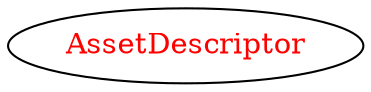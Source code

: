 digraph dependencyGraph {
 concentrate=true;
 ranksep="2.0";
 rankdir="LR"; 
 splines="ortho";
"AssetDescriptor" [fontcolor="red"];
}